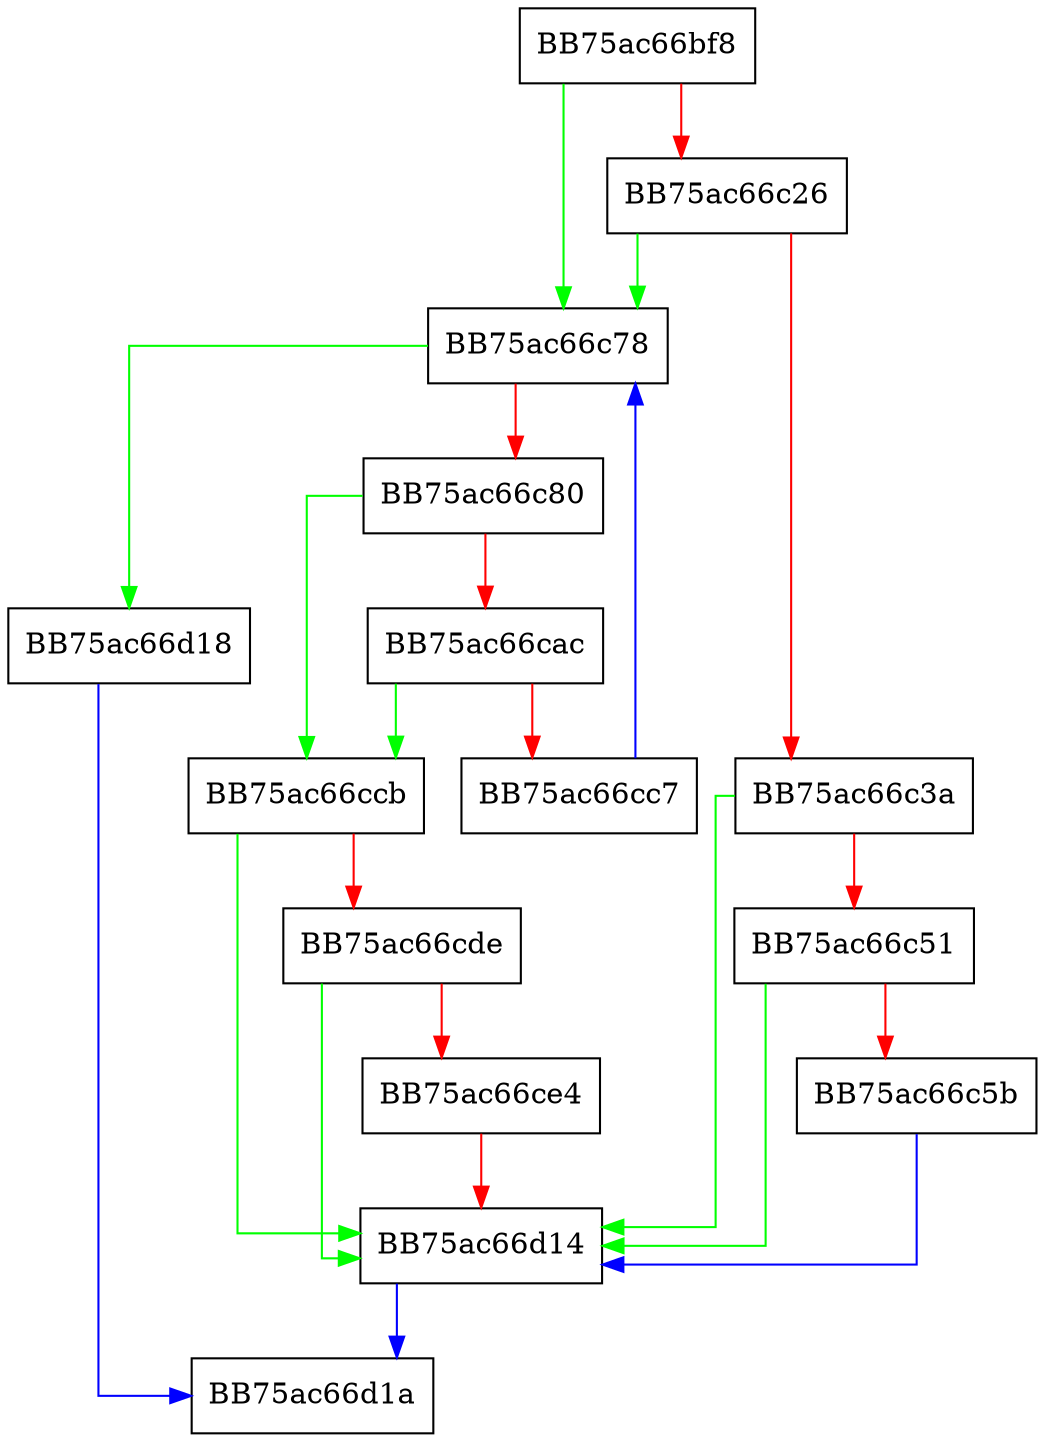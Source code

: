 digraph copyBlockFromReaderToVfo {
  node [shape="box"];
  graph [splines=ortho];
  BB75ac66bf8 -> BB75ac66c78 [color="green"];
  BB75ac66bf8 -> BB75ac66c26 [color="red"];
  BB75ac66c26 -> BB75ac66c78 [color="green"];
  BB75ac66c26 -> BB75ac66c3a [color="red"];
  BB75ac66c3a -> BB75ac66d14 [color="green"];
  BB75ac66c3a -> BB75ac66c51 [color="red"];
  BB75ac66c51 -> BB75ac66d14 [color="green"];
  BB75ac66c51 -> BB75ac66c5b [color="red"];
  BB75ac66c5b -> BB75ac66d14 [color="blue"];
  BB75ac66c78 -> BB75ac66d18 [color="green"];
  BB75ac66c78 -> BB75ac66c80 [color="red"];
  BB75ac66c80 -> BB75ac66ccb [color="green"];
  BB75ac66c80 -> BB75ac66cac [color="red"];
  BB75ac66cac -> BB75ac66ccb [color="green"];
  BB75ac66cac -> BB75ac66cc7 [color="red"];
  BB75ac66cc7 -> BB75ac66c78 [color="blue"];
  BB75ac66ccb -> BB75ac66d14 [color="green"];
  BB75ac66ccb -> BB75ac66cde [color="red"];
  BB75ac66cde -> BB75ac66d14 [color="green"];
  BB75ac66cde -> BB75ac66ce4 [color="red"];
  BB75ac66ce4 -> BB75ac66d14 [color="red"];
  BB75ac66d14 -> BB75ac66d1a [color="blue"];
  BB75ac66d18 -> BB75ac66d1a [color="blue"];
}